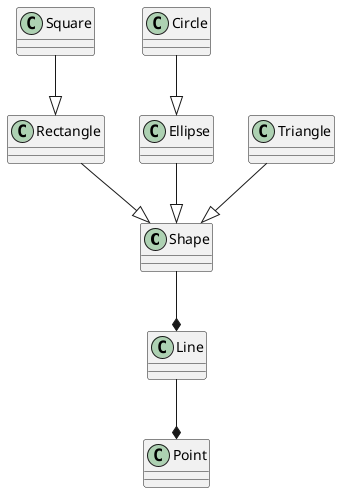 @startuml

class Shape
class Point
class Line
class Rectangle
class Square
class Ellipse
class Circle
class Triangle

Line --* Point
Shape --* Line
Rectangle --|> Shape
Square --|> Rectangle
Ellipse --|> Shape
Circle --|> Ellipse
Triangle --|> Shape

@enduml